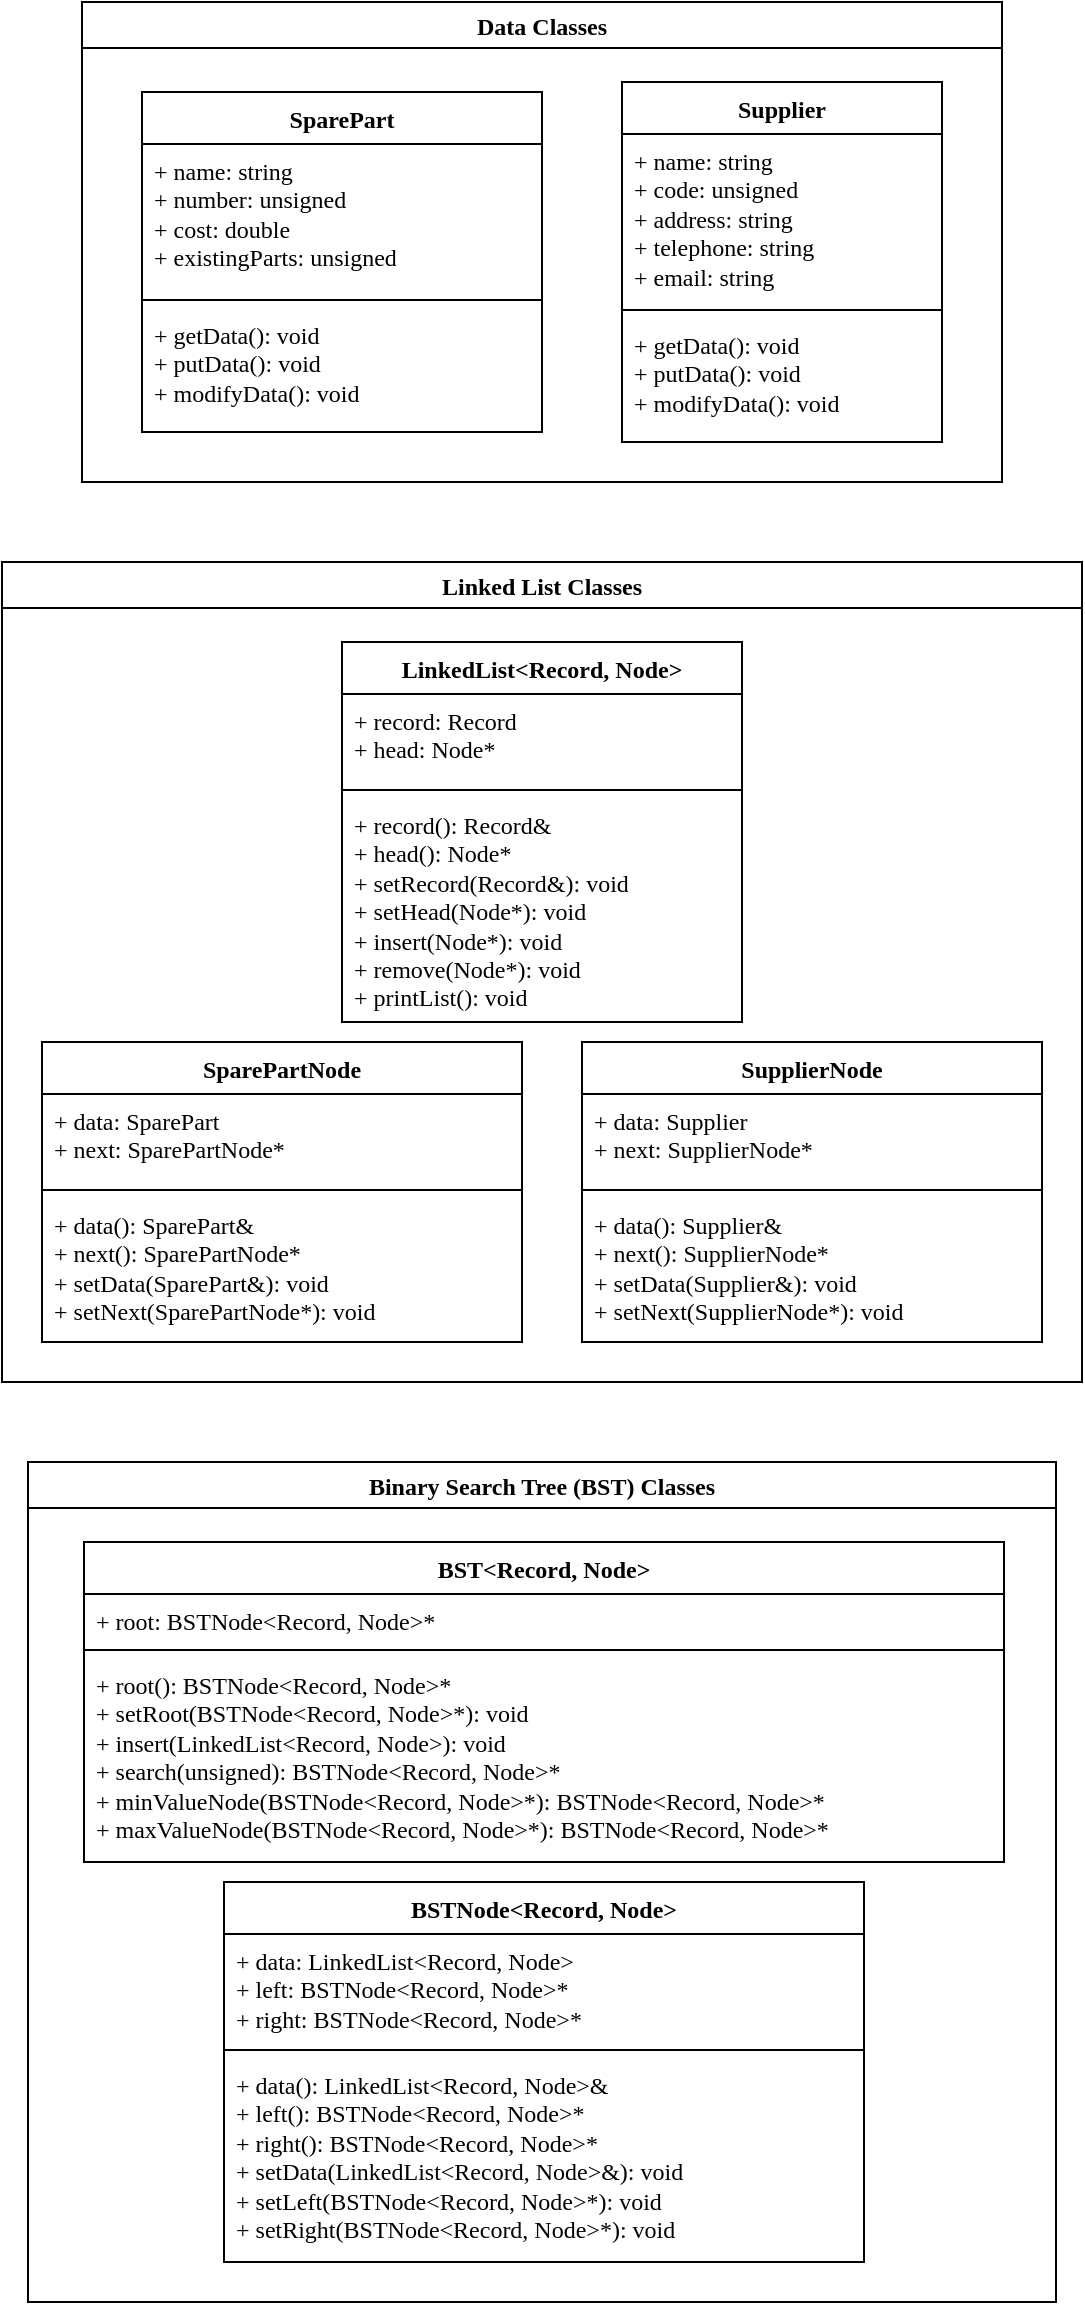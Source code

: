 <mxfile version="22.1.2" type="device">
  <diagram name="Page-1" id="7Yl1j7hWzFzfxB7Ugltn">
    <mxGraphModel dx="1036" dy="654" grid="1" gridSize="10" guides="1" tooltips="1" connect="1" arrows="1" fold="1" page="1" pageScale="1" pageWidth="827" pageHeight="1169" math="0" shadow="0">
      <root>
        <mxCell id="0" />
        <mxCell id="1" parent="0" />
        <mxCell id="TXqBJnMHg3nRR2fo_P6X-18" value="Data Classes" style="swimlane;fontFamily=JetBrains Mono;fontSource=https%3A%2F%2Ffonts.googleapis.com%2Fcss%3Ffamily%3DJetBrains%2BMono;" parent="1" vertex="1">
          <mxGeometry x="184" y="40" width="460" height="240" as="geometry" />
        </mxCell>
        <mxCell id="hUlCYDlnPYXKLQQ7UgIX-23" value="Supplier" style="swimlane;fontStyle=1;align=center;verticalAlign=top;childLayout=stackLayout;horizontal=1;startSize=26;horizontalStack=0;resizeParent=1;resizeParentMax=0;resizeLast=0;collapsible=1;marginBottom=0;whiteSpace=wrap;html=1;fontFamily=JetBrains Mono;fontSource=https%3A%2F%2Ffonts.googleapis.com%2Fcss%3Ffamily%3DJetBrains%2BMono;fontSize=12;" parent="TXqBJnMHg3nRR2fo_P6X-18" vertex="1">
          <mxGeometry x="270" y="40" width="160" height="180" as="geometry" />
        </mxCell>
        <mxCell id="hUlCYDlnPYXKLQQ7UgIX-24" value="+ name: string&lt;br style=&quot;font-size: 12px;&quot;&gt;+ code: unsigned&lt;br style=&quot;font-size: 12px;&quot;&gt;+ address: string&lt;br style=&quot;font-size: 12px;&quot;&gt;+ telephone: string&lt;br style=&quot;font-size: 12px;&quot;&gt;+ email: string" style="text;strokeColor=none;fillColor=none;align=left;verticalAlign=top;spacingLeft=4;spacingRight=4;overflow=hidden;rotatable=0;points=[[0,0.5],[1,0.5]];portConstraint=eastwest;whiteSpace=wrap;html=1;fontFamily=JetBrains Mono;fontSource=https%3A%2F%2Ffonts.googleapis.com%2Fcss%3Ffamily%3DJetBrains%2BMono;fontSize=12;" parent="hUlCYDlnPYXKLQQ7UgIX-23" vertex="1">
          <mxGeometry y="26" width="160" height="84" as="geometry" />
        </mxCell>
        <mxCell id="hUlCYDlnPYXKLQQ7UgIX-25" value="" style="line;strokeWidth=1;fillColor=none;align=left;verticalAlign=middle;spacingTop=-1;spacingLeft=3;spacingRight=3;rotatable=0;labelPosition=right;points=[];portConstraint=eastwest;strokeColor=inherit;fontFamily=JetBrains Mono;fontSource=https%3A%2F%2Ffonts.googleapis.com%2Fcss%3Ffamily%3DJetBrains%2BMono;fontSize=12;" parent="hUlCYDlnPYXKLQQ7UgIX-23" vertex="1">
          <mxGeometry y="110" width="160" height="8" as="geometry" />
        </mxCell>
        <mxCell id="hUlCYDlnPYXKLQQ7UgIX-26" value="+ getData(): void&lt;br style=&quot;border-color: var(--border-color); font-size: 12px;&quot;&gt;+ putData(): void&lt;br style=&quot;border-color: var(--border-color); font-size: 12px;&quot;&gt;+ modifyData(): void" style="text;strokeColor=none;fillColor=none;align=left;verticalAlign=top;spacingLeft=4;spacingRight=4;overflow=hidden;rotatable=0;points=[[0,0.5],[1,0.5]];portConstraint=eastwest;whiteSpace=wrap;html=1;fontFamily=JetBrains Mono;fontSource=https%3A%2F%2Ffonts.googleapis.com%2Fcss%3Ffamily%3DJetBrains%2BMono;fontSize=12;" parent="hUlCYDlnPYXKLQQ7UgIX-23" vertex="1">
          <mxGeometry y="118" width="160" height="62" as="geometry" />
        </mxCell>
        <mxCell id="hUlCYDlnPYXKLQQ7UgIX-6" value="SparePart" style="swimlane;fontStyle=1;align=center;verticalAlign=top;childLayout=stackLayout;horizontal=1;startSize=26;horizontalStack=0;resizeParent=1;resizeParentMax=0;resizeLast=0;collapsible=1;marginBottom=0;whiteSpace=wrap;html=1;fontFamily=JetBrains Mono;fontSource=https%3A%2F%2Ffonts.googleapis.com%2Fcss%3Ffamily%3DJetBrains%2BMono;fontSize=12;" parent="TXqBJnMHg3nRR2fo_P6X-18" vertex="1">
          <mxGeometry x="30" y="45" width="200" height="170" as="geometry" />
        </mxCell>
        <mxCell id="hUlCYDlnPYXKLQQ7UgIX-7" value="+ name: string&lt;br style=&quot;font-size: 12px;&quot;&gt;+ number: unsigned&lt;br style=&quot;font-size: 12px;&quot;&gt;+ cost: double&lt;br style=&quot;font-size: 12px;&quot;&gt;+ existingParts: unsigned" style="text;strokeColor=none;fillColor=none;align=left;verticalAlign=top;spacingLeft=4;spacingRight=4;overflow=hidden;rotatable=0;points=[[0,0.5],[1,0.5]];portConstraint=eastwest;whiteSpace=wrap;html=1;fontFamily=JetBrains Mono;fontSource=https%3A%2F%2Ffonts.googleapis.com%2Fcss%3Ffamily%3DJetBrains%2BMono;fontSize=12;" parent="hUlCYDlnPYXKLQQ7UgIX-6" vertex="1">
          <mxGeometry y="26" width="200" height="74" as="geometry" />
        </mxCell>
        <mxCell id="hUlCYDlnPYXKLQQ7UgIX-8" value="" style="line;strokeWidth=1;fillColor=none;align=left;verticalAlign=middle;spacingTop=-1;spacingLeft=3;spacingRight=3;rotatable=0;labelPosition=right;points=[];portConstraint=eastwest;strokeColor=inherit;fontFamily=JetBrains Mono;fontSource=https%3A%2F%2Ffonts.googleapis.com%2Fcss%3Ffamily%3DJetBrains%2BMono;fontSize=12;" parent="hUlCYDlnPYXKLQQ7UgIX-6" vertex="1">
          <mxGeometry y="100" width="200" height="8" as="geometry" />
        </mxCell>
        <mxCell id="hUlCYDlnPYXKLQQ7UgIX-9" value="+ getData(): void&lt;br style=&quot;font-size: 12px;&quot;&gt;+ putData(): void&lt;br style=&quot;font-size: 12px;&quot;&gt;+ modifyData(): void" style="text;strokeColor=none;fillColor=none;align=left;verticalAlign=top;spacingLeft=4;spacingRight=4;overflow=hidden;rotatable=0;points=[[0,0.5],[1,0.5]];portConstraint=eastwest;whiteSpace=wrap;html=1;fontFamily=JetBrains Mono;fontSource=https%3A%2F%2Ffonts.googleapis.com%2Fcss%3Ffamily%3DJetBrains%2BMono;fontSize=12;" parent="hUlCYDlnPYXKLQQ7UgIX-6" vertex="1">
          <mxGeometry y="108" width="200" height="62" as="geometry" />
        </mxCell>
        <mxCell id="TXqBJnMHg3nRR2fo_P6X-29" value="Linked List Classes" style="swimlane;fontFamily=JetBrains Mono;fontSource=https%3A%2F%2Ffonts.googleapis.com%2Fcss%3Ffamily%3DJetBrains%2BMono;" parent="1" vertex="1">
          <mxGeometry x="144" y="320" width="540" height="410" as="geometry">
            <mxRectangle x="144" y="320" width="180" height="30" as="alternateBounds" />
          </mxGeometry>
        </mxCell>
        <mxCell id="TXqBJnMHg3nRR2fo_P6X-1" value="LinkedList&amp;lt;Record, Node&amp;gt;" style="swimlane;fontStyle=1;align=center;verticalAlign=top;childLayout=stackLayout;horizontal=1;startSize=26;horizontalStack=0;resizeParent=1;resizeParentMax=0;resizeLast=0;collapsible=1;marginBottom=0;whiteSpace=wrap;html=1;fontFamily=JetBrains Mono;fontSource=https%3A%2F%2Ffonts.googleapis.com%2Fcss%3Ffamily%3DJetBrains%2BMono;" parent="TXqBJnMHg3nRR2fo_P6X-29" vertex="1">
          <mxGeometry x="170" y="40" width="200" height="190" as="geometry" />
        </mxCell>
        <mxCell id="TXqBJnMHg3nRR2fo_P6X-2" value="+ record: Record&lt;br&gt;+ head: Node*" style="text;strokeColor=none;fillColor=none;align=left;verticalAlign=top;spacingLeft=4;spacingRight=4;overflow=hidden;rotatable=0;points=[[0,0.5],[1,0.5]];portConstraint=eastwest;whiteSpace=wrap;html=1;fontFamily=JetBrains Mono;fontSource=https%3A%2F%2Ffonts.googleapis.com%2Fcss%3Ffamily%3DJetBrains%2BMono;" parent="TXqBJnMHg3nRR2fo_P6X-1" vertex="1">
          <mxGeometry y="26" width="200" height="44" as="geometry" />
        </mxCell>
        <mxCell id="TXqBJnMHg3nRR2fo_P6X-3" value="" style="line;strokeWidth=1;fillColor=none;align=left;verticalAlign=middle;spacingTop=-1;spacingLeft=3;spacingRight=3;rotatable=0;labelPosition=right;points=[];portConstraint=eastwest;strokeColor=inherit;fontFamily=JetBrains Mono;fontSource=https%3A%2F%2Ffonts.googleapis.com%2Fcss%3Ffamily%3DJetBrains%2BMono;" parent="TXqBJnMHg3nRR2fo_P6X-1" vertex="1">
          <mxGeometry y="70" width="200" height="8" as="geometry" />
        </mxCell>
        <mxCell id="TXqBJnMHg3nRR2fo_P6X-4" value="+ record(): Record&amp;amp;&lt;br&gt;+ head(): Node*&lt;br&gt;+ setRecord(Record&amp;amp;): void&lt;br&gt;+ setHead(Node*): void&lt;br&gt;+ insert(Node*): void&lt;br&gt;+ remove(Node*): void&lt;br&gt;+ printList(): void" style="text;strokeColor=none;fillColor=none;align=left;verticalAlign=top;spacingLeft=4;spacingRight=4;overflow=hidden;rotatable=0;points=[[0,0.5],[1,0.5]];portConstraint=eastwest;whiteSpace=wrap;html=1;fontFamily=JetBrains Mono;fontSource=https%3A%2F%2Ffonts.googleapis.com%2Fcss%3Ffamily%3DJetBrains%2BMono;" parent="TXqBJnMHg3nRR2fo_P6X-1" vertex="1">
          <mxGeometry y="78" width="200" height="112" as="geometry" />
        </mxCell>
        <mxCell id="TXqBJnMHg3nRR2fo_P6X-13" value="SupplierNode" style="swimlane;fontStyle=1;align=center;verticalAlign=top;childLayout=stackLayout;horizontal=1;startSize=26;horizontalStack=0;resizeParent=1;resizeParentMax=0;resizeLast=0;collapsible=1;marginBottom=0;whiteSpace=wrap;html=1;fontFamily=JetBrains Mono;fontSource=https%3A%2F%2Ffonts.googleapis.com%2Fcss%3Ffamily%3DJetBrains%2BMono;fontSize=12;" parent="TXqBJnMHg3nRR2fo_P6X-29" vertex="1">
          <mxGeometry x="290" y="240" width="230" height="150" as="geometry" />
        </mxCell>
        <mxCell id="TXqBJnMHg3nRR2fo_P6X-14" value="+ data: Supplier&lt;br style=&quot;font-size: 12px;&quot;&gt;+ next: SupplierNode*" style="text;strokeColor=none;fillColor=none;align=left;verticalAlign=top;spacingLeft=4;spacingRight=4;overflow=hidden;rotatable=0;points=[[0,0.5],[1,0.5]];portConstraint=eastwest;whiteSpace=wrap;html=1;fontFamily=JetBrains Mono;fontSource=https%3A%2F%2Ffonts.googleapis.com%2Fcss%3Ffamily%3DJetBrains%2BMono;fontSize=12;" parent="TXqBJnMHg3nRR2fo_P6X-13" vertex="1">
          <mxGeometry y="26" width="230" height="44" as="geometry" />
        </mxCell>
        <mxCell id="TXqBJnMHg3nRR2fo_P6X-15" value="" style="line;strokeWidth=1;fillColor=none;align=left;verticalAlign=middle;spacingTop=-1;spacingLeft=3;spacingRight=3;rotatable=0;labelPosition=right;points=[];portConstraint=eastwest;strokeColor=inherit;fontFamily=JetBrains Mono;fontSource=https%3A%2F%2Ffonts.googleapis.com%2Fcss%3Ffamily%3DJetBrains%2BMono;fontSize=12;" parent="TXqBJnMHg3nRR2fo_P6X-13" vertex="1">
          <mxGeometry y="70" width="230" height="8" as="geometry" />
        </mxCell>
        <mxCell id="TXqBJnMHg3nRR2fo_P6X-16" value="+ data(): Supplier&amp;amp;&lt;br style=&quot;font-size: 12px;&quot;&gt;+ next(): SupplierNode*&lt;br&gt;+ setData(Supplier&amp;amp;): void&lt;br&gt;+ setNext(SupplierNode*): void" style="text;strokeColor=none;fillColor=none;align=left;verticalAlign=top;spacingLeft=4;spacingRight=4;overflow=hidden;rotatable=0;points=[[0,0.5],[1,0.5]];portConstraint=eastwest;whiteSpace=wrap;html=1;fontFamily=JetBrains Mono;fontSource=https%3A%2F%2Ffonts.googleapis.com%2Fcss%3Ffamily%3DJetBrains%2BMono;fontSize=12;" parent="TXqBJnMHg3nRR2fo_P6X-13" vertex="1">
          <mxGeometry y="78" width="230" height="72" as="geometry" />
        </mxCell>
        <mxCell id="TXqBJnMHg3nRR2fo_P6X-9" value="SparePartNode" style="swimlane;fontStyle=1;align=center;verticalAlign=top;childLayout=stackLayout;horizontal=1;startSize=26;horizontalStack=0;resizeParent=1;resizeParentMax=0;resizeLast=0;collapsible=1;marginBottom=0;whiteSpace=wrap;html=1;fontFamily=JetBrains Mono;fontSource=https%3A%2F%2Ffonts.googleapis.com%2Fcss%3Ffamily%3DJetBrains%2BMono;fontSize=12;" parent="TXqBJnMHg3nRR2fo_P6X-29" vertex="1">
          <mxGeometry x="20" y="240" width="240" height="150" as="geometry" />
        </mxCell>
        <mxCell id="TXqBJnMHg3nRR2fo_P6X-10" value="+ data: SparePart&lt;br style=&quot;font-size: 12px;&quot;&gt;+ next: SparePartNode*" style="text;strokeColor=none;fillColor=none;align=left;verticalAlign=top;spacingLeft=4;spacingRight=4;overflow=hidden;rotatable=0;points=[[0,0.5],[1,0.5]];portConstraint=eastwest;whiteSpace=wrap;html=1;fontFamily=JetBrains Mono;fontSource=https%3A%2F%2Ffonts.googleapis.com%2Fcss%3Ffamily%3DJetBrains%2BMono;fontSize=12;" parent="TXqBJnMHg3nRR2fo_P6X-9" vertex="1">
          <mxGeometry y="26" width="240" height="44" as="geometry" />
        </mxCell>
        <mxCell id="TXqBJnMHg3nRR2fo_P6X-11" value="" style="line;strokeWidth=1;fillColor=none;align=left;verticalAlign=middle;spacingTop=-1;spacingLeft=3;spacingRight=3;rotatable=0;labelPosition=right;points=[];portConstraint=eastwest;strokeColor=inherit;fontFamily=JetBrains Mono;fontSource=https%3A%2F%2Ffonts.googleapis.com%2Fcss%3Ffamily%3DJetBrains%2BMono;fontSize=12;" parent="TXqBJnMHg3nRR2fo_P6X-9" vertex="1">
          <mxGeometry y="70" width="240" height="8" as="geometry" />
        </mxCell>
        <mxCell id="TXqBJnMHg3nRR2fo_P6X-12" value="+ data(): SparePart&amp;amp;&lt;br style=&quot;font-size: 12px;&quot;&gt;+ next(): SparePartNode*&lt;br&gt;+ setData(SparePart&amp;amp;): void&lt;br&gt;+ setNext(SparePartNode*): void" style="text;strokeColor=none;fillColor=none;align=left;verticalAlign=top;spacingLeft=4;spacingRight=4;overflow=hidden;rotatable=0;points=[[0,0.5],[1,0.5]];portConstraint=eastwest;whiteSpace=wrap;html=1;fontFamily=JetBrains Mono;fontSource=https%3A%2F%2Ffonts.googleapis.com%2Fcss%3Ffamily%3DJetBrains%2BMono;fontSize=12;" parent="TXqBJnMHg3nRR2fo_P6X-9" vertex="1">
          <mxGeometry y="78" width="240" height="72" as="geometry" />
        </mxCell>
        <mxCell id="UsafKB2De1vp2OHgwIYt-1" value="Binary Search Tree (BST) Classes" style="swimlane;fontFamily=JetBrains Mono;fontSource=https%3A%2F%2Ffonts.googleapis.com%2Fcss%3Ffamily%3DJetBrains%2BMono;" parent="1" vertex="1">
          <mxGeometry x="157" y="770" width="514" height="420" as="geometry" />
        </mxCell>
        <mxCell id="aRsFaNyRPynvZA2eyUji-9" value="BSTNode&amp;lt;Record, Node&amp;gt;" style="swimlane;fontStyle=1;align=center;verticalAlign=top;childLayout=stackLayout;horizontal=1;startSize=26;horizontalStack=0;resizeParent=1;resizeParentMax=0;resizeLast=0;collapsible=1;marginBottom=0;whiteSpace=wrap;html=1;fontFamily=JetBrains Mono;fontSource=https%3A%2F%2Ffonts.googleapis.com%2Fcss%3Ffamily%3DJetBrains%2BMono;fontSize=12;" parent="UsafKB2De1vp2OHgwIYt-1" vertex="1">
          <mxGeometry x="98" y="210" width="320" height="190" as="geometry" />
        </mxCell>
        <mxCell id="aRsFaNyRPynvZA2eyUji-10" value="+ data: LinkedList&amp;lt;Record, Node&amp;gt;&lt;br style=&quot;font-size: 12px;&quot;&gt;+ left: BSTNode&amp;lt;Record, Node&amp;gt;*&lt;br&gt;+ right: BSTNode&amp;lt;Record, Node&amp;gt;*" style="text;strokeColor=none;fillColor=none;align=left;verticalAlign=top;spacingLeft=4;spacingRight=4;overflow=hidden;rotatable=0;points=[[0,0.5],[1,0.5]];portConstraint=eastwest;whiteSpace=wrap;html=1;fontFamily=JetBrains Mono;fontSource=https%3A%2F%2Ffonts.googleapis.com%2Fcss%3Ffamily%3DJetBrains%2BMono;fontSize=12;" parent="aRsFaNyRPynvZA2eyUji-9" vertex="1">
          <mxGeometry y="26" width="320" height="54" as="geometry" />
        </mxCell>
        <mxCell id="aRsFaNyRPynvZA2eyUji-11" value="" style="line;strokeWidth=1;fillColor=none;align=left;verticalAlign=middle;spacingTop=-1;spacingLeft=3;spacingRight=3;rotatable=0;labelPosition=right;points=[];portConstraint=eastwest;strokeColor=inherit;fontFamily=JetBrains Mono;fontSource=https%3A%2F%2Ffonts.googleapis.com%2Fcss%3Ffamily%3DJetBrains%2BMono;fontSize=12;" parent="aRsFaNyRPynvZA2eyUji-9" vertex="1">
          <mxGeometry y="80" width="320" height="8" as="geometry" />
        </mxCell>
        <mxCell id="aRsFaNyRPynvZA2eyUji-12" value="+ data(): LinkedList&amp;lt;Record, Node&amp;gt;&amp;amp;&lt;br&gt;+ left(): BSTNode&amp;lt;Record, Node&amp;gt;*&lt;br&gt;+ right(): BSTNode&amp;lt;Record, Node&amp;gt;*&lt;br&gt;+ setData(LinkedList&amp;lt;Record, Node&amp;gt;&amp;amp;): void&lt;br&gt;+ setLeft(BSTNode&amp;lt;Record, Node&amp;gt;*): void&lt;br&gt;+ setRight(BSTNode&amp;lt;Record, Node&amp;gt;*): void" style="text;strokeColor=none;fillColor=none;align=left;verticalAlign=top;spacingLeft=4;spacingRight=4;overflow=hidden;rotatable=0;points=[[0,0.5],[1,0.5]];portConstraint=eastwest;whiteSpace=wrap;html=1;fontFamily=JetBrains Mono;fontSource=https%3A%2F%2Ffonts.googleapis.com%2Fcss%3Ffamily%3DJetBrains%2BMono;fontSize=12;" parent="aRsFaNyRPynvZA2eyUji-9" vertex="1">
          <mxGeometry y="88" width="320" height="102" as="geometry" />
        </mxCell>
        <mxCell id="aRsFaNyRPynvZA2eyUji-13" value="BST&amp;lt;Record, Node&amp;gt;" style="swimlane;fontStyle=1;align=center;verticalAlign=top;childLayout=stackLayout;horizontal=1;startSize=26;horizontalStack=0;resizeParent=1;resizeParentMax=0;resizeLast=0;collapsible=1;marginBottom=0;whiteSpace=wrap;html=1;fontFamily=JetBrains Mono;fontSource=https%3A%2F%2Ffonts.googleapis.com%2Fcss%3Ffamily%3DJetBrains%2BMono;fontSize=12;" parent="UsafKB2De1vp2OHgwIYt-1" vertex="1">
          <mxGeometry x="28" y="40" width="460" height="160" as="geometry" />
        </mxCell>
        <mxCell id="aRsFaNyRPynvZA2eyUji-14" value="+ root: BSTNode&amp;lt;Record, Node&amp;gt;*" style="text;strokeColor=none;fillColor=none;align=left;verticalAlign=top;spacingLeft=4;spacingRight=4;overflow=hidden;rotatable=0;points=[[0,0.5],[1,0.5]];portConstraint=eastwest;whiteSpace=wrap;html=1;fontFamily=JetBrains Mono;fontSource=https%3A%2F%2Ffonts.googleapis.com%2Fcss%3Ffamily%3DJetBrains%2BMono;fontSize=12;" parent="aRsFaNyRPynvZA2eyUji-13" vertex="1">
          <mxGeometry y="26" width="460" height="24" as="geometry" />
        </mxCell>
        <mxCell id="aRsFaNyRPynvZA2eyUji-15" value="" style="line;strokeWidth=1;fillColor=none;align=left;verticalAlign=middle;spacingTop=-1;spacingLeft=3;spacingRight=3;rotatable=0;labelPosition=right;points=[];portConstraint=eastwest;strokeColor=inherit;fontFamily=JetBrains Mono;fontSource=https%3A%2F%2Ffonts.googleapis.com%2Fcss%3Ffamily%3DJetBrains%2BMono;fontSize=12;" parent="aRsFaNyRPynvZA2eyUji-13" vertex="1">
          <mxGeometry y="50" width="460" height="8" as="geometry" />
        </mxCell>
        <mxCell id="aRsFaNyRPynvZA2eyUji-16" value="+ root(): BSTNode&amp;lt;Record, Node&amp;gt;*&lt;br&gt;+ setRoot(BSTNode&amp;lt;Record, Node&amp;gt;*): void&lt;br&gt;+ insert(LinkedList&amp;lt;Record, Node&amp;gt;): void&lt;br&gt;+ search(unsigned): BSTNode&amp;lt;Record, Node&amp;gt;*&lt;br&gt;+&amp;nbsp;minValueNode(BSTNode&amp;lt;Record, Node&amp;gt;*): BSTNode&amp;lt;Record, Node&amp;gt;*&lt;br&gt;+ maxValueNode(BSTNode&amp;lt;Record, Node&amp;gt;*): BSTNode&amp;lt;Record, Node&amp;gt;*" style="text;strokeColor=none;fillColor=none;align=left;verticalAlign=top;spacingLeft=4;spacingRight=4;overflow=hidden;rotatable=0;points=[[0,0.5],[1,0.5]];portConstraint=eastwest;whiteSpace=wrap;html=1;fontFamily=JetBrains Mono;fontSource=https%3A%2F%2Ffonts.googleapis.com%2Fcss%3Ffamily%3DJetBrains%2BMono;fontSize=12;" parent="aRsFaNyRPynvZA2eyUji-13" vertex="1">
          <mxGeometry y="58" width="460" height="102" as="geometry" />
        </mxCell>
      </root>
    </mxGraphModel>
  </diagram>
</mxfile>

